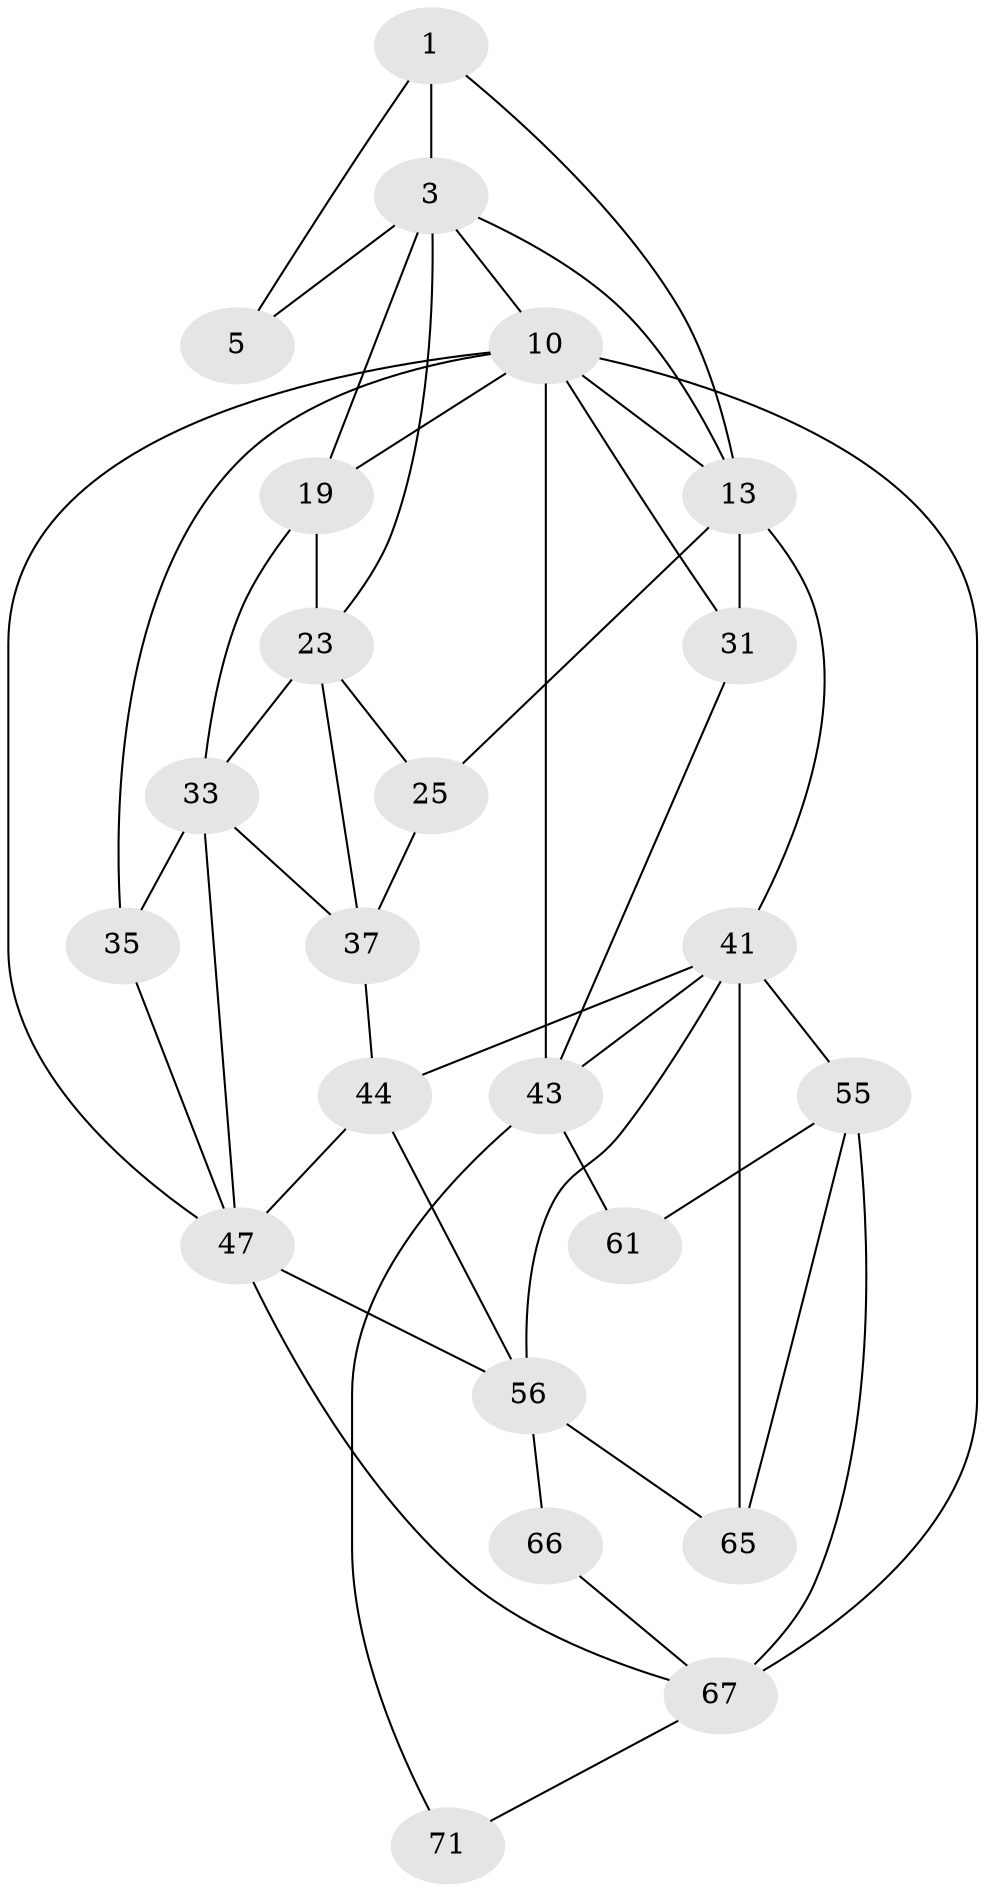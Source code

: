 // original degree distribution, {3: 0.041666666666666664, 5: 0.4583333333333333, 4: 0.25, 6: 0.25}
// Generated by graph-tools (version 1.1) at 2025/21/03/04/25 18:21:37]
// undirected, 23 vertices, 48 edges
graph export_dot {
graph [start="1"]
  node [color=gray90,style=filled];
  1 [pos="+0.5549269225555191+0.16666657479726169",super="+2+6"];
  3 [pos="+0.5985820866571676+0",super="+4+8"];
  5 [pos="+0.4129385062220652+0.09990283351489943"];
  10 [pos="+1+0",super="+49+27+11"];
  13 [pos="+0.4109399780902787+0.4648799846584654",super="+22+14"];
  19 [pos="+0.8282525199495337+0.2710208404523729",super="+20+28"];
  23 [pos="+0.7286049833988504+0.40183538521700146",super="+24"];
  25 [pos="+0.5974812521428422+0.5045770721041054"];
  31 [pos="+0+0.4870261017237122",super="+40"];
  33 [pos="+0.8751612614829859+0.5285928664090378",super="+36"];
  35 [pos="+1+0.5959680567606133"];
  37 [pos="+0.7582215227252033+0.6121807294717698",super="+38"];
  41 [pos="+0.4239278752371027+0.6105417622481436",super="+42+46"];
  43 [pos="+0.158153715127681+0.7011420224484674",super="+51"];
  44 [pos="+0.6562366351489852+0.7154084852441106",super="+45"];
  47 [pos="+0.8217641629683147+0.7252538056298025",super="+50+48"];
  55 [pos="+0.2807274774869213+0.8356284882811099",super="+60"];
  56 [pos="+0.5852633249912058+0.7856840218016854",super="+59+57"];
  61 [pos="+0.26344141599048815+0.9050793088921654"];
  65 [pos="+0.40874452573421194+0.9484715402437562"];
  66 [pos="+0.5462368182099058+0.9048890160774515"];
  67 [pos="+0.7815421278602105+1",super="+70+68"];
  71 [pos="+0.13311619867339217+0.9409543761256897"];
  1 -- 3 [weight=2];
  1 -- 13;
  1 -- 5;
  3 -- 5;
  3 -- 19 [weight=2];
  3 -- 23;
  3 -- 10 [weight=2];
  3 -- 13;
  10 -- 67 [weight=2];
  10 -- 47;
  10 -- 35;
  10 -- 13;
  10 -- 31 [weight=2];
  10 -- 43 [weight=2];
  10 -- 19;
  13 -- 25;
  13 -- 41;
  13 -- 31;
  19 -- 33;
  19 -- 23;
  23 -- 25;
  23 -- 33;
  23 -- 37;
  25 -- 37;
  31 -- 43;
  33 -- 35;
  33 -- 37;
  33 -- 47;
  35 -- 47;
  37 -- 44;
  41 -- 43;
  41 -- 55 [weight=2];
  41 -- 65;
  41 -- 44;
  41 -- 56;
  43 -- 61;
  43 -- 71;
  44 -- 56;
  44 -- 47;
  47 -- 67;
  47 -- 56;
  55 -- 65;
  55 -- 67;
  55 -- 61;
  56 -- 66 [weight=2];
  56 -- 65;
  66 -- 67;
  67 -- 71;
}
